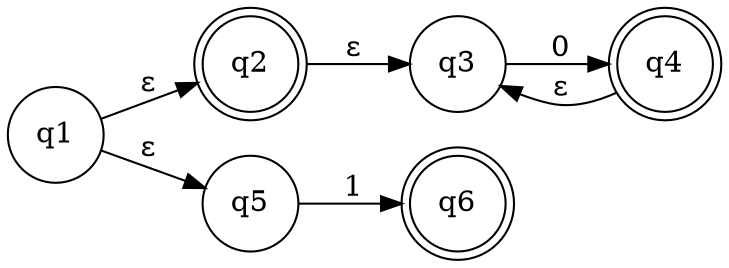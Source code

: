 digraph finite_state_machine {
	rankdir=LR;
	size="8,5"
	node [shape = doublecircle]; q2 q4 q6;
	node [shape = circle];
	q1 -> q2 [label = "ε"];
	q1 -> q5 [label = "ε"];
	q2 -> q3 [label = "ε"];
	q3 -> q4 [label = "0"];
	q4 -> q3 [label = "ε"];
	q5 -> q6 [label = "1"];
}
